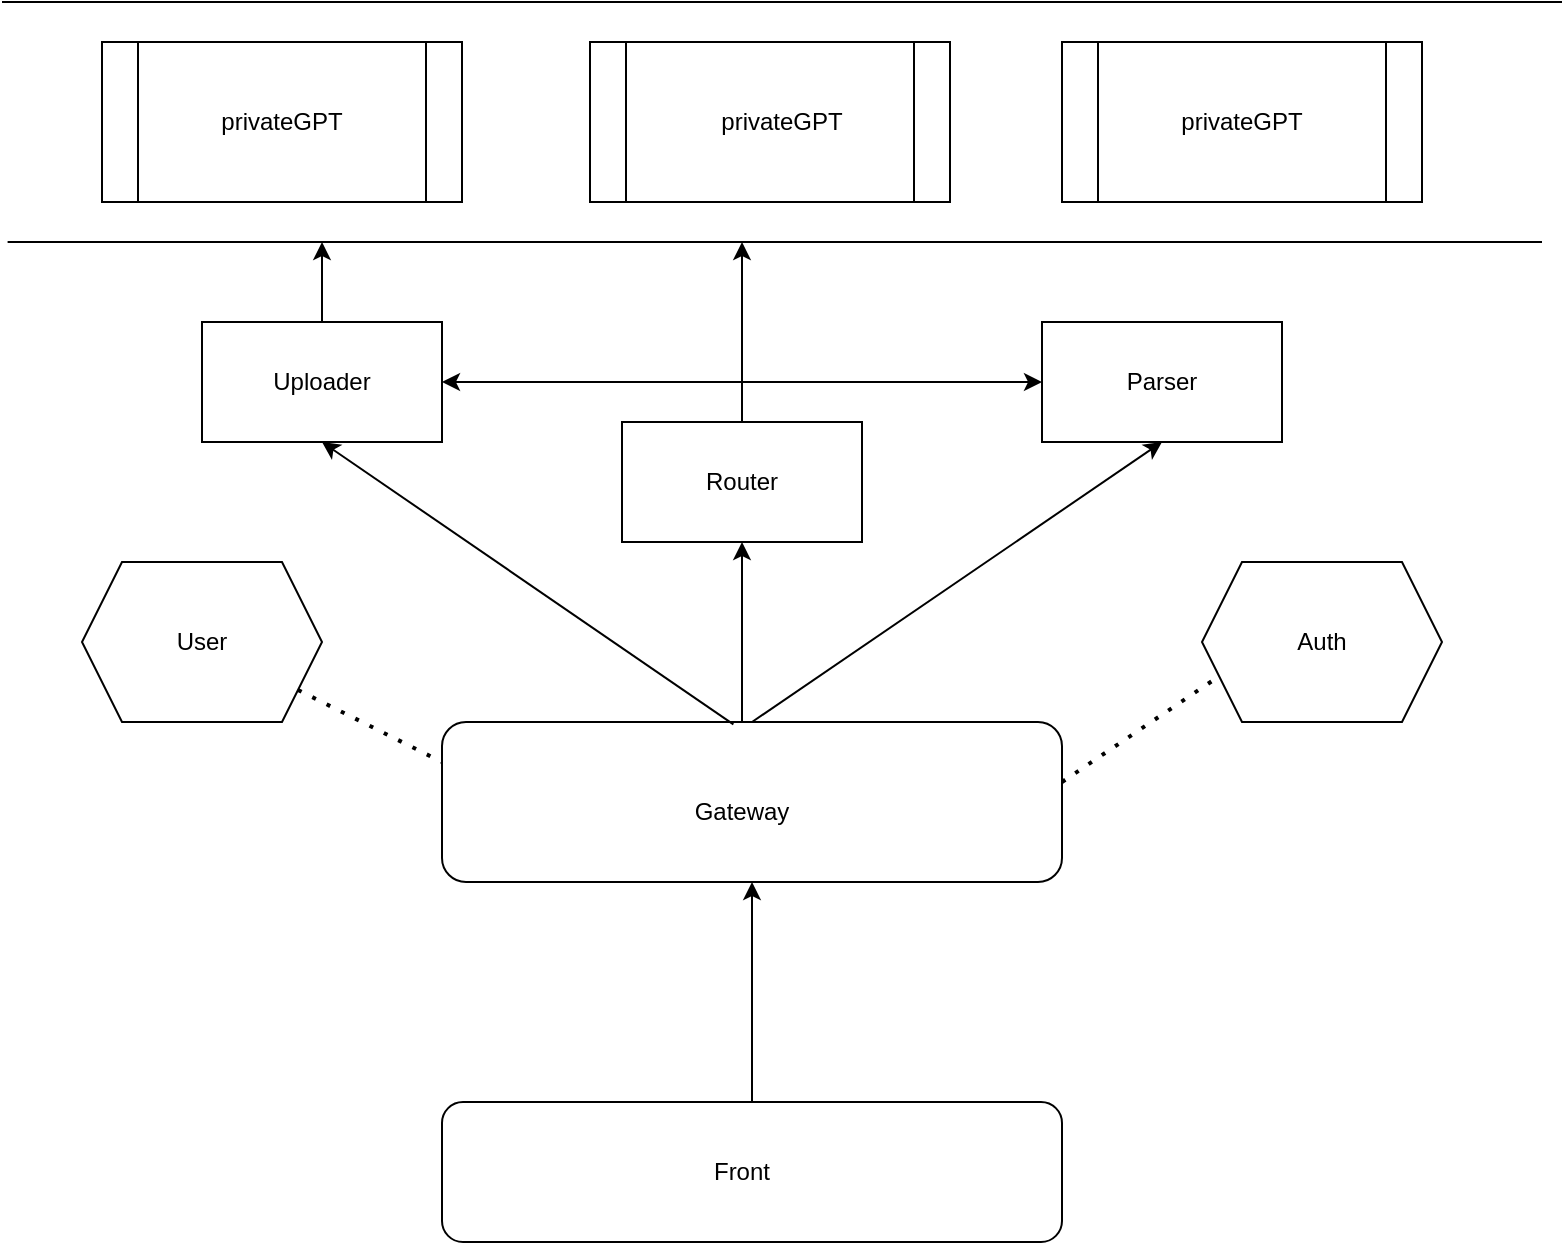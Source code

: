 <mxfile version="22.1.3" type="github">
  <diagram name="Страница — 1" id="Ss4ZnBKzCxyxdPoADQj5">
    <mxGraphModel dx="1500" dy="774" grid="1" gridSize="10" guides="1" tooltips="1" connect="1" arrows="1" fold="1" page="1" pageScale="1" pageWidth="827" pageHeight="1169" math="0" shadow="0">
      <root>
        <mxCell id="0" />
        <mxCell id="1" parent="0" />
        <mxCell id="gXrvBZCgmZv02sgCeJOo-1" value="" style="shape=process;whiteSpace=wrap;html=1;backgroundOutline=1;" vertex="1" parent="1">
          <mxGeometry x="80" y="20" width="180" height="80" as="geometry" />
        </mxCell>
        <mxCell id="gXrvBZCgmZv02sgCeJOo-2" value="" style="shape=process;whiteSpace=wrap;html=1;backgroundOutline=1;" vertex="1" parent="1">
          <mxGeometry x="324" y="20" width="180" height="80" as="geometry" />
        </mxCell>
        <mxCell id="gXrvBZCgmZv02sgCeJOo-3" value="" style="shape=process;whiteSpace=wrap;html=1;backgroundOutline=1;" vertex="1" parent="1">
          <mxGeometry x="560" y="20" width="180" height="80" as="geometry" />
        </mxCell>
        <mxCell id="gXrvBZCgmZv02sgCeJOo-4" value="" style="rounded=1;whiteSpace=wrap;html=1;" vertex="1" parent="1">
          <mxGeometry x="250" y="360" width="310" height="80" as="geometry" />
        </mxCell>
        <mxCell id="gXrvBZCgmZv02sgCeJOo-5" value="" style="shape=hexagon;perimeter=hexagonPerimeter2;whiteSpace=wrap;html=1;fixedSize=1;" vertex="1" parent="1">
          <mxGeometry x="70" y="280" width="120" height="80" as="geometry" />
        </mxCell>
        <mxCell id="gXrvBZCgmZv02sgCeJOo-6" value="" style="shape=hexagon;perimeter=hexagonPerimeter2;whiteSpace=wrap;html=1;fixedSize=1;" vertex="1" parent="1">
          <mxGeometry x="630" y="280" width="120" height="80" as="geometry" />
        </mxCell>
        <mxCell id="gXrvBZCgmZv02sgCeJOo-7" value="" style="rounded=0;whiteSpace=wrap;html=1;" vertex="1" parent="1">
          <mxGeometry x="130" y="160" width="120" height="60" as="geometry" />
        </mxCell>
        <mxCell id="gXrvBZCgmZv02sgCeJOo-8" value="" style="rounded=0;whiteSpace=wrap;html=1;" vertex="1" parent="1">
          <mxGeometry x="550" y="160" width="120" height="60" as="geometry" />
        </mxCell>
        <mxCell id="gXrvBZCgmZv02sgCeJOo-9" value="" style="rounded=0;whiteSpace=wrap;html=1;" vertex="1" parent="1">
          <mxGeometry x="340" y="210" width="120" height="60" as="geometry" />
        </mxCell>
        <mxCell id="gXrvBZCgmZv02sgCeJOo-10" value="" style="endArrow=classic;html=1;rounded=0;entryX=0.5;entryY=1;entryDx=0;entryDy=0;" edge="1" parent="1" target="gXrvBZCgmZv02sgCeJOo-4">
          <mxGeometry width="50" height="50" relative="1" as="geometry">
            <mxPoint x="405" y="550" as="sourcePoint" />
            <mxPoint x="530" y="200" as="targetPoint" />
          </mxGeometry>
        </mxCell>
        <mxCell id="gXrvBZCgmZv02sgCeJOo-11" value="" style="endArrow=none;dashed=1;html=1;dashPattern=1 3;strokeWidth=2;rounded=0;entryX=0;entryY=0.25;entryDx=0;entryDy=0;" edge="1" parent="1" source="gXrvBZCgmZv02sgCeJOo-5" target="gXrvBZCgmZv02sgCeJOo-4">
          <mxGeometry width="50" height="50" relative="1" as="geometry">
            <mxPoint x="480" y="250" as="sourcePoint" />
            <mxPoint x="530" y="200" as="targetPoint" />
          </mxGeometry>
        </mxCell>
        <mxCell id="gXrvBZCgmZv02sgCeJOo-12" value="" style="endArrow=none;dashed=1;html=1;dashPattern=1 3;strokeWidth=2;rounded=0;entryX=0;entryY=0.75;entryDx=0;entryDy=0;exitX=1;exitY=0.375;exitDx=0;exitDy=0;exitPerimeter=0;" edge="1" parent="1" source="gXrvBZCgmZv02sgCeJOo-4" target="gXrvBZCgmZv02sgCeJOo-6">
          <mxGeometry width="50" height="50" relative="1" as="geometry">
            <mxPoint x="188" y="354" as="sourcePoint" />
            <mxPoint x="260" y="390" as="targetPoint" />
          </mxGeometry>
        </mxCell>
        <mxCell id="gXrvBZCgmZv02sgCeJOo-13" value="" style="endArrow=classic;html=1;rounded=0;exitX=0.47;exitY=0.015;exitDx=0;exitDy=0;entryX=0.5;entryY=1;entryDx=0;entryDy=0;exitPerimeter=0;" edge="1" parent="1" source="gXrvBZCgmZv02sgCeJOo-4" target="gXrvBZCgmZv02sgCeJOo-7">
          <mxGeometry width="50" height="50" relative="1" as="geometry">
            <mxPoint x="480" y="250" as="sourcePoint" />
            <mxPoint x="530" y="200" as="targetPoint" />
          </mxGeometry>
        </mxCell>
        <mxCell id="gXrvBZCgmZv02sgCeJOo-14" value="" style="endArrow=classic;html=1;rounded=0;entryX=0.5;entryY=1;entryDx=0;entryDy=0;" edge="1" parent="1" target="gXrvBZCgmZv02sgCeJOo-9">
          <mxGeometry width="50" height="50" relative="1" as="geometry">
            <mxPoint x="400" y="360" as="sourcePoint" />
            <mxPoint x="260" y="240" as="targetPoint" />
          </mxGeometry>
        </mxCell>
        <mxCell id="gXrvBZCgmZv02sgCeJOo-15" value="" style="endArrow=classic;html=1;rounded=0;exitX=0.5;exitY=0;exitDx=0;exitDy=0;entryX=0.5;entryY=1;entryDx=0;entryDy=0;" edge="1" parent="1" source="gXrvBZCgmZv02sgCeJOo-4" target="gXrvBZCgmZv02sgCeJOo-8">
          <mxGeometry width="50" height="50" relative="1" as="geometry">
            <mxPoint x="415" y="370" as="sourcePoint" />
            <mxPoint x="410" y="240" as="targetPoint" />
          </mxGeometry>
        </mxCell>
        <mxCell id="gXrvBZCgmZv02sgCeJOo-16" value="Uploader" style="text;html=1;strokeColor=none;fillColor=none;align=center;verticalAlign=middle;whiteSpace=wrap;rounded=0;" vertex="1" parent="1">
          <mxGeometry x="150" y="175" width="80" height="30" as="geometry" />
        </mxCell>
        <mxCell id="gXrvBZCgmZv02sgCeJOo-17" value="Router" style="text;html=1;strokeColor=none;fillColor=none;align=center;verticalAlign=middle;whiteSpace=wrap;rounded=0;" vertex="1" parent="1">
          <mxGeometry x="360" y="225" width="80" height="30" as="geometry" />
        </mxCell>
        <mxCell id="gXrvBZCgmZv02sgCeJOo-18" value="Parser" style="text;html=1;strokeColor=none;fillColor=none;align=center;verticalAlign=middle;whiteSpace=wrap;rounded=0;" vertex="1" parent="1">
          <mxGeometry x="570" y="175" width="80" height="30" as="geometry" />
        </mxCell>
        <mxCell id="gXrvBZCgmZv02sgCeJOo-19" value="Gateway" style="text;html=1;strokeColor=none;fillColor=none;align=center;verticalAlign=middle;whiteSpace=wrap;rounded=0;" vertex="1" parent="1">
          <mxGeometry x="370" y="390" width="60" height="30" as="geometry" />
        </mxCell>
        <mxCell id="gXrvBZCgmZv02sgCeJOo-20" value="User" style="text;html=1;strokeColor=none;fillColor=none;align=center;verticalAlign=middle;whiteSpace=wrap;rounded=0;" vertex="1" parent="1">
          <mxGeometry x="100" y="305" width="60" height="30" as="geometry" />
        </mxCell>
        <mxCell id="gXrvBZCgmZv02sgCeJOo-21" value="Auth" style="text;html=1;strokeColor=none;fillColor=none;align=center;verticalAlign=middle;whiteSpace=wrap;rounded=0;" vertex="1" parent="1">
          <mxGeometry x="660" y="305" width="60" height="30" as="geometry" />
        </mxCell>
        <mxCell id="gXrvBZCgmZv02sgCeJOo-22" value="" style="endArrow=none;html=1;rounded=0;" edge="1" parent="1">
          <mxGeometry width="50" height="50" relative="1" as="geometry">
            <mxPoint x="32.8" y="120" as="sourcePoint" />
            <mxPoint x="800" y="120" as="targetPoint" />
          </mxGeometry>
        </mxCell>
        <mxCell id="gXrvBZCgmZv02sgCeJOo-23" value="" style="endArrow=classic;html=1;rounded=0;exitX=0.5;exitY=0;exitDx=0;exitDy=0;" edge="1" parent="1" source="gXrvBZCgmZv02sgCeJOo-9">
          <mxGeometry width="50" height="50" relative="1" as="geometry">
            <mxPoint x="280" y="250" as="sourcePoint" />
            <mxPoint x="400" y="120" as="targetPoint" />
          </mxGeometry>
        </mxCell>
        <mxCell id="gXrvBZCgmZv02sgCeJOo-24" value="" style="endArrow=classic;startArrow=classic;html=1;rounded=0;exitX=1;exitY=0.5;exitDx=0;exitDy=0;entryX=0;entryY=0.5;entryDx=0;entryDy=0;" edge="1" parent="1" source="gXrvBZCgmZv02sgCeJOo-7" target="gXrvBZCgmZv02sgCeJOo-8">
          <mxGeometry width="50" height="50" relative="1" as="geometry">
            <mxPoint x="280" y="250" as="sourcePoint" />
            <mxPoint x="330" y="200" as="targetPoint" />
          </mxGeometry>
        </mxCell>
        <mxCell id="gXrvBZCgmZv02sgCeJOo-25" value="" style="endArrow=classic;html=1;rounded=0;exitX=0.5;exitY=0;exitDx=0;exitDy=0;" edge="1" parent="1" source="gXrvBZCgmZv02sgCeJOo-7">
          <mxGeometry width="50" height="50" relative="1" as="geometry">
            <mxPoint x="280" y="250" as="sourcePoint" />
            <mxPoint x="190" y="120" as="targetPoint" />
          </mxGeometry>
        </mxCell>
        <mxCell id="gXrvBZCgmZv02sgCeJOo-26" value="privateGPT" style="text;html=1;strokeColor=none;fillColor=none;align=center;verticalAlign=middle;whiteSpace=wrap;rounded=0;" vertex="1" parent="1">
          <mxGeometry x="140" y="45" width="60" height="30" as="geometry" />
        </mxCell>
        <mxCell id="gXrvBZCgmZv02sgCeJOo-27" value="privateGPT" style="text;html=1;strokeColor=none;fillColor=none;align=center;verticalAlign=middle;whiteSpace=wrap;rounded=0;" vertex="1" parent="1">
          <mxGeometry x="390" y="45" width="60" height="30" as="geometry" />
        </mxCell>
        <mxCell id="gXrvBZCgmZv02sgCeJOo-28" value="privateGPT" style="text;html=1;strokeColor=none;fillColor=none;align=center;verticalAlign=middle;whiteSpace=wrap;rounded=0;" vertex="1" parent="1">
          <mxGeometry x="620" y="45" width="60" height="30" as="geometry" />
        </mxCell>
        <mxCell id="gXrvBZCgmZv02sgCeJOo-29" value="" style="rounded=1;whiteSpace=wrap;html=1;" vertex="1" parent="1">
          <mxGeometry x="250" y="550" width="310" height="70" as="geometry" />
        </mxCell>
        <mxCell id="gXrvBZCgmZv02sgCeJOo-30" value="Front" style="text;html=1;strokeColor=none;fillColor=none;align=center;verticalAlign=middle;whiteSpace=wrap;rounded=0;" vertex="1" parent="1">
          <mxGeometry x="370" y="570" width="60" height="30" as="geometry" />
        </mxCell>
        <mxCell id="gXrvBZCgmZv02sgCeJOo-32" value="" style="endArrow=none;html=1;rounded=0;" edge="1" parent="1">
          <mxGeometry width="50" height="50" relative="1" as="geometry">
            <mxPoint x="30" as="sourcePoint" />
            <mxPoint x="810" as="targetPoint" />
          </mxGeometry>
        </mxCell>
      </root>
    </mxGraphModel>
  </diagram>
</mxfile>
